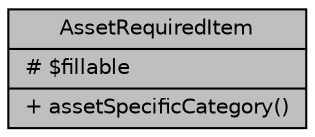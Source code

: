 digraph "AssetRequiredItem"
{
 // LATEX_PDF_SIZE
  bgcolor="transparent";
  edge [fontname="Helvetica",fontsize="10",labelfontname="Helvetica",labelfontsize="10"];
  node [fontname="Helvetica",fontsize="10",shape=record];
  Node1 [label="{AssetRequiredItem\n|# $fillable\l|+ assetSpecificCategory()\l}",height=0.2,width=0.4,color="black", fillcolor="grey75", style="filled", fontcolor="black",tooltip="Datos de los campos requeridos de un bien."];
}
